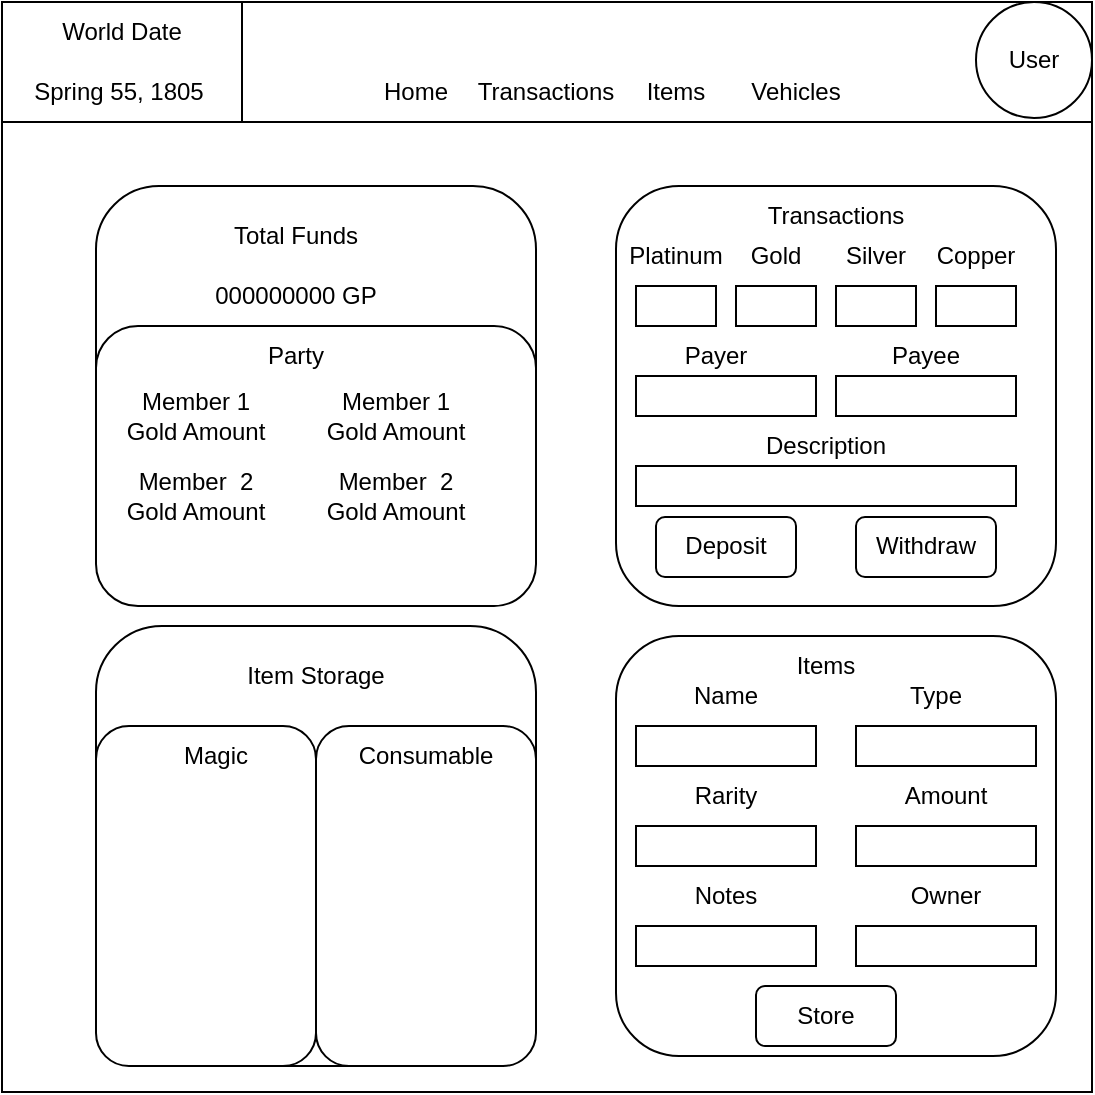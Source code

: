 <mxfile version="24.8.3">
  <diagram name="Page-1" id="vCg_MlWZA_7JhtkfMOp2">
    <mxGraphModel dx="1434" dy="744" grid="1" gridSize="10" guides="1" tooltips="1" connect="1" arrows="1" fold="1" page="1" pageScale="1" pageWidth="850" pageHeight="1100" math="0" shadow="0">
      <root>
        <mxCell id="0" />
        <mxCell id="1" parent="0" />
        <mxCell id="FswJCTiF_LaIAhzLPm2B-1" value="" style="whiteSpace=wrap;html=1;aspect=fixed;" parent="1" vertex="1">
          <mxGeometry x="153" y="278" width="545" height="545" as="geometry" />
        </mxCell>
        <mxCell id="FswJCTiF_LaIAhzLPm2B-22" value="" style="rounded=1;whiteSpace=wrap;html=1;rotation=0;" parent="1" vertex="1">
          <mxGeometry x="200" y="590" width="220" height="220" as="geometry" />
        </mxCell>
        <mxCell id="FswJCTiF_LaIAhzLPm2B-2" value="" style="rounded=0;whiteSpace=wrap;html=1;" parent="1" vertex="1">
          <mxGeometry x="153" y="278" width="545" height="60" as="geometry" />
        </mxCell>
        <mxCell id="FswJCTiF_LaIAhzLPm2B-3" value="Home" style="text;html=1;align=center;verticalAlign=middle;whiteSpace=wrap;rounded=0;" parent="1" vertex="1">
          <mxGeometry x="330" y="308" width="60" height="30" as="geometry" />
        </mxCell>
        <mxCell id="FswJCTiF_LaIAhzLPm2B-4" value="Transactions" style="text;html=1;align=center;verticalAlign=middle;whiteSpace=wrap;rounded=0;" parent="1" vertex="1">
          <mxGeometry x="395" y="308" width="60" height="30" as="geometry" />
        </mxCell>
        <mxCell id="FswJCTiF_LaIAhzLPm2B-5" value="Items" style="text;html=1;align=center;verticalAlign=middle;whiteSpace=wrap;rounded=0;" parent="1" vertex="1">
          <mxGeometry x="460" y="308" width="60" height="30" as="geometry" />
        </mxCell>
        <mxCell id="FswJCTiF_LaIAhzLPm2B-6" value="Vehicles" style="text;html=1;align=center;verticalAlign=middle;whiteSpace=wrap;rounded=0;" parent="1" vertex="1">
          <mxGeometry x="520" y="308" width="60" height="30" as="geometry" />
        </mxCell>
        <mxCell id="FswJCTiF_LaIAhzLPm2B-7" value="" style="rounded=1;whiteSpace=wrap;html=1;" parent="1" vertex="1">
          <mxGeometry x="200" y="370" width="220" height="210" as="geometry" />
        </mxCell>
        <mxCell id="FswJCTiF_LaIAhzLPm2B-8" value="" style="rounded=1;whiteSpace=wrap;html=1;rotation=0;" parent="1" vertex="1">
          <mxGeometry x="200" y="440" width="220" height="140" as="geometry" />
        </mxCell>
        <mxCell id="FswJCTiF_LaIAhzLPm2B-11" value="Total Funds" style="text;html=1;align=center;verticalAlign=middle;whiteSpace=wrap;rounded=0;" parent="1" vertex="1">
          <mxGeometry x="255" y="380" width="90" height="30" as="geometry" />
        </mxCell>
        <mxCell id="FswJCTiF_LaIAhzLPm2B-12" value="000000000 GP" style="text;html=1;align=center;verticalAlign=middle;whiteSpace=wrap;rounded=0;" parent="1" vertex="1">
          <mxGeometry x="250" y="410" width="100" height="30" as="geometry" />
        </mxCell>
        <mxCell id="FswJCTiF_LaIAhzLPm2B-15" value="Party" style="text;html=1;align=center;verticalAlign=middle;whiteSpace=wrap;rounded=0;" parent="1" vertex="1">
          <mxGeometry x="270" y="440" width="60" height="30" as="geometry" />
        </mxCell>
        <mxCell id="FswJCTiF_LaIAhzLPm2B-16" value="Member 1&lt;br&gt;Gold Amount" style="text;html=1;align=center;verticalAlign=middle;whiteSpace=wrap;rounded=0;" parent="1" vertex="1">
          <mxGeometry x="210" y="470" width="80" height="30" as="geometry" />
        </mxCell>
        <mxCell id="FswJCTiF_LaIAhzLPm2B-17" value="Member&amp;nbsp; 2&lt;br&gt;Gold Amount" style="text;html=1;align=center;verticalAlign=middle;whiteSpace=wrap;rounded=0;" parent="1" vertex="1">
          <mxGeometry x="210" y="510" width="80" height="30" as="geometry" />
        </mxCell>
        <mxCell id="FswJCTiF_LaIAhzLPm2B-18" value="Member 1&lt;br&gt;Gold Amount" style="text;html=1;align=center;verticalAlign=middle;whiteSpace=wrap;rounded=0;" parent="1" vertex="1">
          <mxGeometry x="310" y="470" width="80" height="30" as="geometry" />
        </mxCell>
        <mxCell id="FswJCTiF_LaIAhzLPm2B-19" value="Member&amp;nbsp; 2&lt;br&gt;Gold Amount" style="text;html=1;align=center;verticalAlign=middle;whiteSpace=wrap;rounded=0;" parent="1" vertex="1">
          <mxGeometry x="310" y="510" width="80" height="30" as="geometry" />
        </mxCell>
        <mxCell id="FswJCTiF_LaIAhzLPm2B-21" value="Item Storage" style="text;html=1;align=center;verticalAlign=middle;whiteSpace=wrap;rounded=0;" parent="1" vertex="1">
          <mxGeometry x="261.25" y="600" width="97.5" height="30" as="geometry" />
        </mxCell>
        <mxCell id="FswJCTiF_LaIAhzLPm2B-23" value="" style="rounded=1;whiteSpace=wrap;html=1;rotation=0;" parent="1" vertex="1">
          <mxGeometry x="200" y="640" width="110" height="170" as="geometry" />
        </mxCell>
        <mxCell id="FswJCTiF_LaIAhzLPm2B-24" value="" style="rounded=1;whiteSpace=wrap;html=1;rotation=0;" parent="1" vertex="1">
          <mxGeometry x="310" y="640" width="110" height="170" as="geometry" />
        </mxCell>
        <mxCell id="FswJCTiF_LaIAhzLPm2B-26" value="Magic" style="text;html=1;align=center;verticalAlign=middle;whiteSpace=wrap;rounded=0;" parent="1" vertex="1">
          <mxGeometry x="230" y="640" width="60" height="30" as="geometry" />
        </mxCell>
        <mxCell id="FswJCTiF_LaIAhzLPm2B-27" value="Consumable" style="text;html=1;align=center;verticalAlign=middle;whiteSpace=wrap;rounded=0;" parent="1" vertex="1">
          <mxGeometry x="335" y="640" width="60" height="30" as="geometry" />
        </mxCell>
        <mxCell id="FswJCTiF_LaIAhzLPm2B-29" value="" style="rounded=1;whiteSpace=wrap;html=1;" parent="1" vertex="1">
          <mxGeometry x="460" y="370" width="220" height="210" as="geometry" />
        </mxCell>
        <mxCell id="FswJCTiF_LaIAhzLPm2B-30" value="" style="rounded=1;whiteSpace=wrap;html=1;" parent="1" vertex="1">
          <mxGeometry x="460" y="595" width="220" height="210" as="geometry" />
        </mxCell>
        <mxCell id="FswJCTiF_LaIAhzLPm2B-31" value="Transactions" style="text;html=1;align=center;verticalAlign=middle;whiteSpace=wrap;rounded=0;" parent="1" vertex="1">
          <mxGeometry x="540" y="370" width="60" height="30" as="geometry" />
        </mxCell>
        <mxCell id="FswJCTiF_LaIAhzLPm2B-32" value="" style="rounded=0;whiteSpace=wrap;html=1;" parent="1" vertex="1">
          <mxGeometry x="470" y="420" width="40" height="20" as="geometry" />
        </mxCell>
        <mxCell id="FswJCTiF_LaIAhzLPm2B-33" value="" style="rounded=0;whiteSpace=wrap;html=1;" parent="1" vertex="1">
          <mxGeometry x="520" y="420" width="40" height="20" as="geometry" />
        </mxCell>
        <mxCell id="FswJCTiF_LaIAhzLPm2B-34" value="" style="rounded=0;whiteSpace=wrap;html=1;" parent="1" vertex="1">
          <mxGeometry x="570" y="420" width="40" height="20" as="geometry" />
        </mxCell>
        <mxCell id="FswJCTiF_LaIAhzLPm2B-35" value="" style="rounded=0;whiteSpace=wrap;html=1;" parent="1" vertex="1">
          <mxGeometry x="620" y="420" width="40" height="20" as="geometry" />
        </mxCell>
        <mxCell id="FswJCTiF_LaIAhzLPm2B-36" value="" style="rounded=0;whiteSpace=wrap;html=1;" parent="1" vertex="1">
          <mxGeometry x="470" y="465" width="90" height="20" as="geometry" />
        </mxCell>
        <mxCell id="FswJCTiF_LaIAhzLPm2B-37" value="" style="rounded=0;whiteSpace=wrap;html=1;" parent="1" vertex="1">
          <mxGeometry x="570" y="465" width="90" height="20" as="geometry" />
        </mxCell>
        <mxCell id="FswJCTiF_LaIAhzLPm2B-38" value="" style="rounded=0;whiteSpace=wrap;html=1;" parent="1" vertex="1">
          <mxGeometry x="470" y="510" width="190" height="20" as="geometry" />
        </mxCell>
        <mxCell id="FswJCTiF_LaIAhzLPm2B-40" value="" style="rounded=1;whiteSpace=wrap;html=1;" parent="1" vertex="1">
          <mxGeometry x="480" y="535.5" width="70" height="30" as="geometry" />
        </mxCell>
        <mxCell id="FswJCTiF_LaIAhzLPm2B-42" value="" style="rounded=1;whiteSpace=wrap;html=1;" parent="1" vertex="1">
          <mxGeometry x="580" y="535.5" width="70" height="30" as="geometry" />
        </mxCell>
        <mxCell id="FswJCTiF_LaIAhzLPm2B-43" value="Platinum" style="text;html=1;align=center;verticalAlign=middle;whiteSpace=wrap;rounded=0;" parent="1" vertex="1">
          <mxGeometry x="460" y="390" width="60" height="30" as="geometry" />
        </mxCell>
        <mxCell id="FswJCTiF_LaIAhzLPm2B-44" value="Gold" style="text;html=1;align=center;verticalAlign=middle;whiteSpace=wrap;rounded=0;" parent="1" vertex="1">
          <mxGeometry x="510" y="390" width="60" height="30" as="geometry" />
        </mxCell>
        <mxCell id="FswJCTiF_LaIAhzLPm2B-45" value="Silver" style="text;html=1;align=center;verticalAlign=middle;whiteSpace=wrap;rounded=0;" parent="1" vertex="1">
          <mxGeometry x="560" y="390" width="60" height="30" as="geometry" />
        </mxCell>
        <mxCell id="FswJCTiF_LaIAhzLPm2B-46" value="Copper" style="text;html=1;align=center;verticalAlign=middle;whiteSpace=wrap;rounded=0;" parent="1" vertex="1">
          <mxGeometry x="610" y="390" width="60" height="30" as="geometry" />
        </mxCell>
        <mxCell id="FswJCTiF_LaIAhzLPm2B-50" value="Payer" style="text;html=1;align=center;verticalAlign=middle;whiteSpace=wrap;rounded=0;" parent="1" vertex="1">
          <mxGeometry x="480" y="440" width="60" height="30" as="geometry" />
        </mxCell>
        <mxCell id="FswJCTiF_LaIAhzLPm2B-51" value="Payee" style="text;html=1;align=center;verticalAlign=middle;whiteSpace=wrap;rounded=0;" parent="1" vertex="1">
          <mxGeometry x="585" y="440" width="60" height="30" as="geometry" />
        </mxCell>
        <mxCell id="FswJCTiF_LaIAhzLPm2B-52" value="Description" style="text;html=1;align=center;verticalAlign=middle;whiteSpace=wrap;rounded=0;" parent="1" vertex="1">
          <mxGeometry x="535" y="485" width="60" height="30" as="geometry" />
        </mxCell>
        <mxCell id="FswJCTiF_LaIAhzLPm2B-53" value="Deposit" style="text;html=1;align=center;verticalAlign=middle;whiteSpace=wrap;rounded=0;" parent="1" vertex="1">
          <mxGeometry x="485" y="535" width="60" height="30" as="geometry" />
        </mxCell>
        <mxCell id="FswJCTiF_LaIAhzLPm2B-54" value="Withdraw" style="text;html=1;align=center;verticalAlign=middle;whiteSpace=wrap;rounded=0;" parent="1" vertex="1">
          <mxGeometry x="585" y="535" width="60" height="30" as="geometry" />
        </mxCell>
        <mxCell id="FswJCTiF_LaIAhzLPm2B-55" value="Items" style="text;html=1;align=center;verticalAlign=middle;whiteSpace=wrap;rounded=0;" parent="1" vertex="1">
          <mxGeometry x="535" y="595" width="60" height="30" as="geometry" />
        </mxCell>
        <mxCell id="FswJCTiF_LaIAhzLPm2B-56" value="" style="rounded=0;whiteSpace=wrap;html=1;" parent="1" vertex="1">
          <mxGeometry x="470" y="640" width="90" height="20" as="geometry" />
        </mxCell>
        <mxCell id="FswJCTiF_LaIAhzLPm2B-57" value="" style="rounded=0;whiteSpace=wrap;html=1;" parent="1" vertex="1">
          <mxGeometry x="580" y="640" width="90" height="20" as="geometry" />
        </mxCell>
        <mxCell id="FswJCTiF_LaIAhzLPm2B-58" value="Name" style="text;html=1;align=center;verticalAlign=middle;whiteSpace=wrap;rounded=0;" parent="1" vertex="1">
          <mxGeometry x="485" y="610" width="60" height="30" as="geometry" />
        </mxCell>
        <mxCell id="FswJCTiF_LaIAhzLPm2B-59" value="Type" style="text;html=1;align=center;verticalAlign=middle;whiteSpace=wrap;rounded=0;" parent="1" vertex="1">
          <mxGeometry x="590" y="610" width="60" height="30" as="geometry" />
        </mxCell>
        <mxCell id="FswJCTiF_LaIAhzLPm2B-60" value="" style="rounded=0;whiteSpace=wrap;html=1;" parent="1" vertex="1">
          <mxGeometry x="470" y="690" width="90" height="20" as="geometry" />
        </mxCell>
        <mxCell id="FswJCTiF_LaIAhzLPm2B-61" value="Rarity" style="text;html=1;align=center;verticalAlign=middle;whiteSpace=wrap;rounded=0;" parent="1" vertex="1">
          <mxGeometry x="485" y="660" width="60" height="30" as="geometry" />
        </mxCell>
        <mxCell id="FswJCTiF_LaIAhzLPm2B-62" value="" style="rounded=0;whiteSpace=wrap;html=1;" parent="1" vertex="1">
          <mxGeometry x="580" y="690" width="90" height="20" as="geometry" />
        </mxCell>
        <mxCell id="FswJCTiF_LaIAhzLPm2B-63" value="Amount" style="text;html=1;align=center;verticalAlign=middle;whiteSpace=wrap;rounded=0;" parent="1" vertex="1">
          <mxGeometry x="595" y="660" width="60" height="30" as="geometry" />
        </mxCell>
        <mxCell id="FswJCTiF_LaIAhzLPm2B-64" value="" style="rounded=0;whiteSpace=wrap;html=1;" parent="1" vertex="1">
          <mxGeometry x="470" y="740" width="90" height="20" as="geometry" />
        </mxCell>
        <mxCell id="FswJCTiF_LaIAhzLPm2B-65" value="Notes" style="text;html=1;align=center;verticalAlign=middle;whiteSpace=wrap;rounded=0;" parent="1" vertex="1">
          <mxGeometry x="485" y="710" width="60" height="30" as="geometry" />
        </mxCell>
        <mxCell id="FswJCTiF_LaIAhzLPm2B-66" value="" style="rounded=0;whiteSpace=wrap;html=1;" parent="1" vertex="1">
          <mxGeometry x="580" y="740" width="90" height="20" as="geometry" />
        </mxCell>
        <mxCell id="FswJCTiF_LaIAhzLPm2B-67" value="Owner" style="text;html=1;align=center;verticalAlign=middle;whiteSpace=wrap;rounded=0;" parent="1" vertex="1">
          <mxGeometry x="595" y="710" width="60" height="30" as="geometry" />
        </mxCell>
        <mxCell id="FswJCTiF_LaIAhzLPm2B-68" value="" style="rounded=1;whiteSpace=wrap;html=1;" parent="1" vertex="1">
          <mxGeometry x="530" y="770" width="70" height="30" as="geometry" />
        </mxCell>
        <mxCell id="FswJCTiF_LaIAhzLPm2B-69" value="Store" style="text;html=1;align=center;verticalAlign=middle;whiteSpace=wrap;rounded=0;" parent="1" vertex="1">
          <mxGeometry x="535" y="770" width="60" height="30" as="geometry" />
        </mxCell>
        <mxCell id="Oj-qqzSFDpNQHxymD31w-1" value="" style="rounded=0;whiteSpace=wrap;html=1;" vertex="1" parent="1">
          <mxGeometry x="153" y="278" width="120" height="60" as="geometry" />
        </mxCell>
        <mxCell id="Oj-qqzSFDpNQHxymD31w-2" value="World Date" style="text;html=1;align=center;verticalAlign=middle;whiteSpace=wrap;rounded=0;" vertex="1" parent="1">
          <mxGeometry x="173" y="278" width="80" height="30" as="geometry" />
        </mxCell>
        <mxCell id="Oj-qqzSFDpNQHxymD31w-3" value="Spring 55, 1805" style="text;html=1;align=center;verticalAlign=middle;whiteSpace=wrap;rounded=0;" vertex="1" parent="1">
          <mxGeometry x="153" y="308" width="117" height="30" as="geometry" />
        </mxCell>
        <mxCell id="Oj-qqzSFDpNQHxymD31w-4" value="User" style="ellipse;whiteSpace=wrap;html=1;aspect=fixed;" vertex="1" parent="1">
          <mxGeometry x="640" y="278" width="58" height="58" as="geometry" />
        </mxCell>
      </root>
    </mxGraphModel>
  </diagram>
</mxfile>
